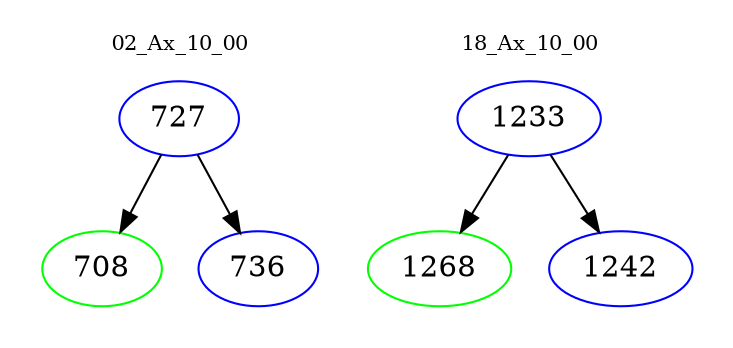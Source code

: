 digraph{
subgraph cluster_0 {
color = white
label = "02_Ax_10_00";
fontsize=10;
T0_727 [label="727", color="blue"]
T0_727 -> T0_708 [color="black"]
T0_708 [label="708", color="green"]
T0_727 -> T0_736 [color="black"]
T0_736 [label="736", color="blue"]
}
subgraph cluster_1 {
color = white
label = "18_Ax_10_00";
fontsize=10;
T1_1233 [label="1233", color="blue"]
T1_1233 -> T1_1268 [color="black"]
T1_1268 [label="1268", color="green"]
T1_1233 -> T1_1242 [color="black"]
T1_1242 [label="1242", color="blue"]
}
}
